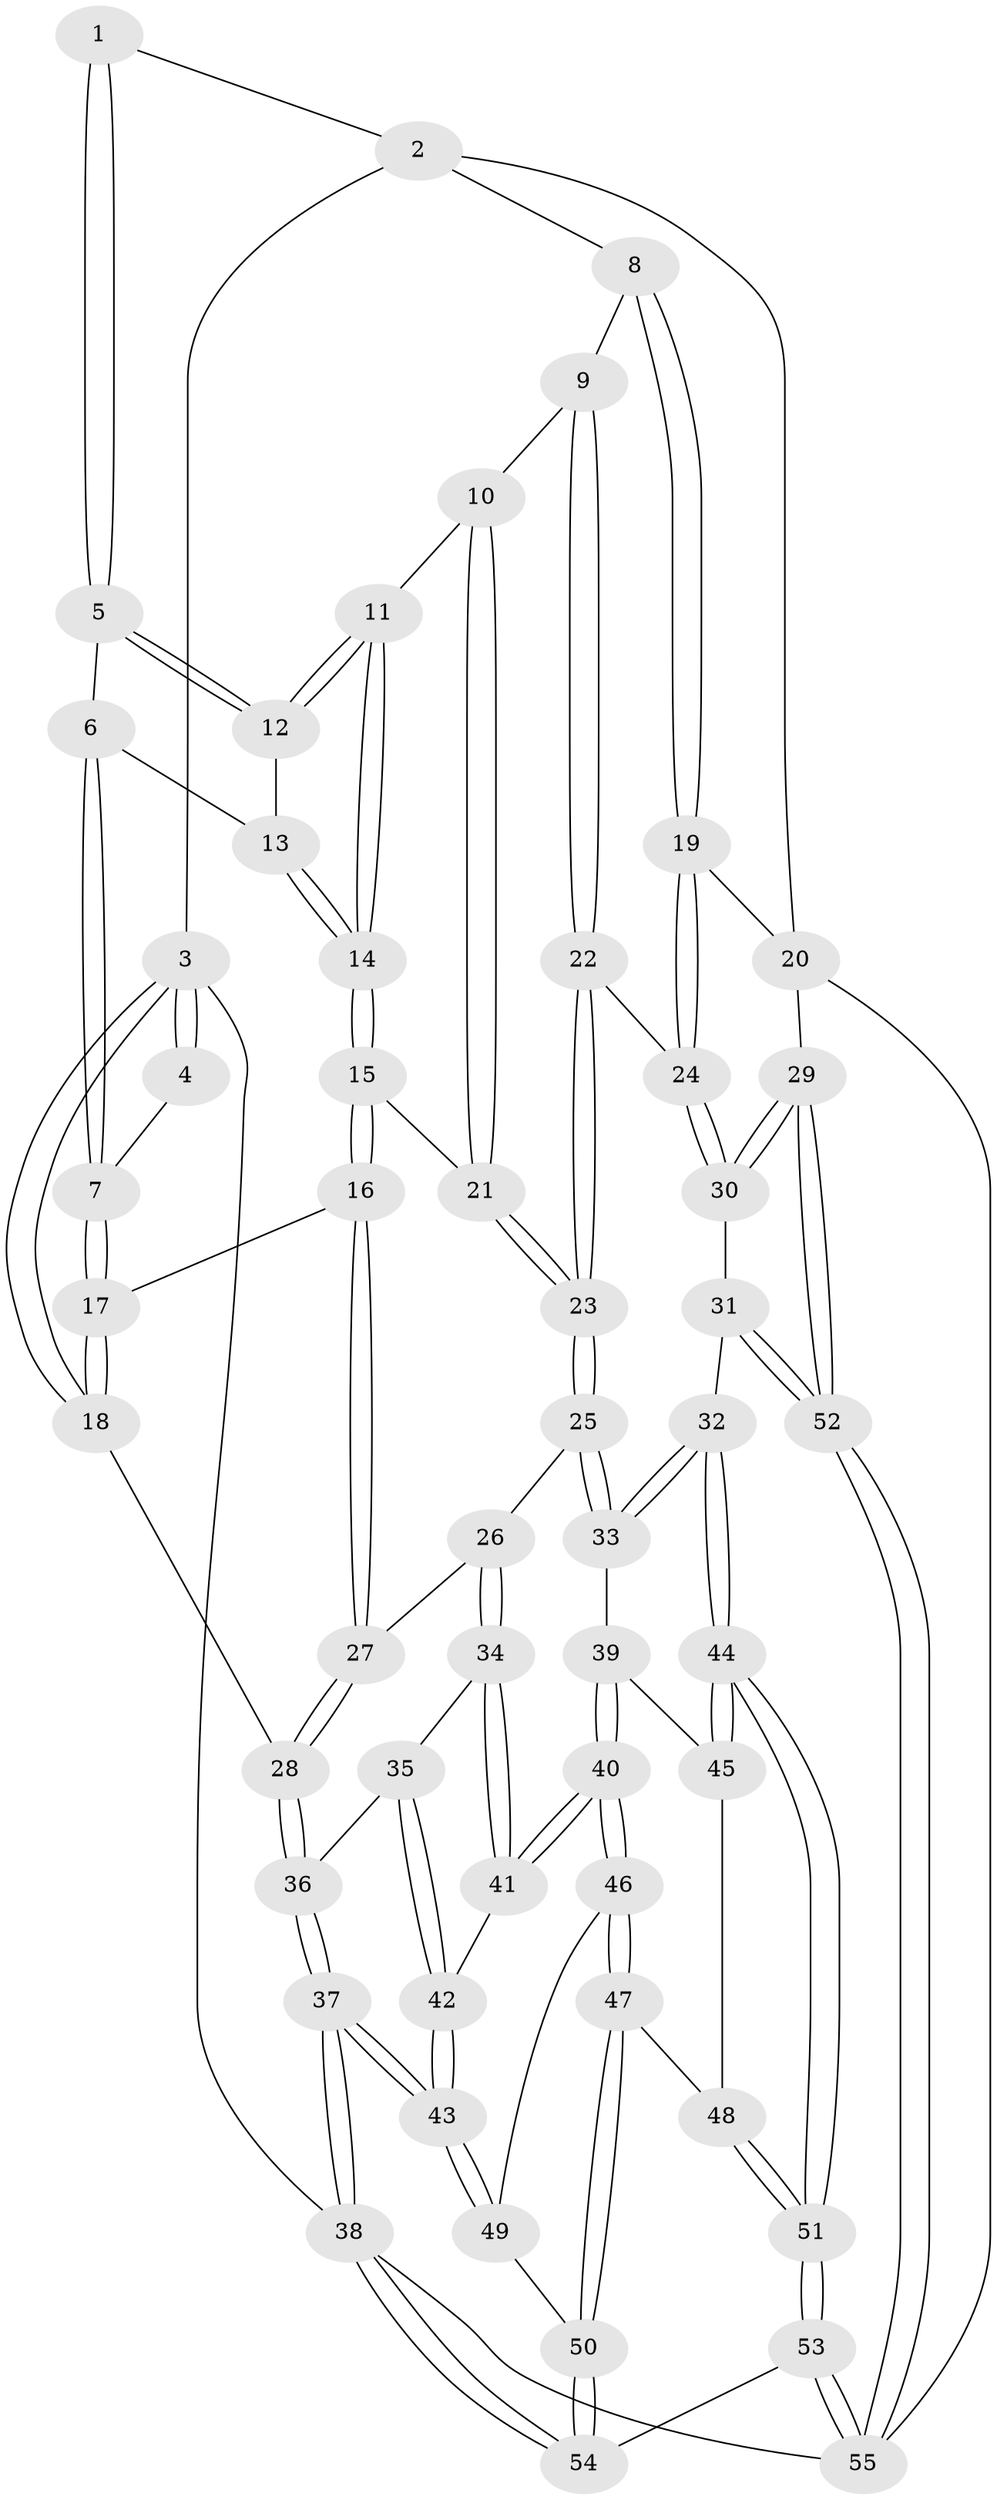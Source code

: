 // coarse degree distribution, {5: 0.20689655172413793, 4: 0.5862068965517241, 3: 0.13793103448275862, 6: 0.06896551724137931}
// Generated by graph-tools (version 1.1) at 2025/52/02/27/25 19:52:36]
// undirected, 55 vertices, 134 edges
graph export_dot {
graph [start="1"]
  node [color=gray90,style=filled];
  1 [pos="+0.493352838896873+0.0033530395755660895"];
  2 [pos="+0.6505147982286932+0"];
  3 [pos="+0+0"];
  4 [pos="+0.08130466706388349+0"];
  5 [pos="+0.45369225634676885+0.09805263337520281"];
  6 [pos="+0.1361284463586595+0.18944538310332262"];
  7 [pos="+0.12859825015577725+0.1848930322486803"];
  8 [pos="+0.7208839620943005+0.15580418488188275"];
  9 [pos="+0.6330978522939039+0.38074469335455996"];
  10 [pos="+0.581258850161538+0.3699669020494045"];
  11 [pos="+0.40502439471942164+0.25599422626715623"];
  12 [pos="+0.4421022282962795+0.13376909495906739"];
  13 [pos="+0.1501208930004886+0.2008674196154836"];
  14 [pos="+0.3176996235615951+0.34694686396206315"];
  15 [pos="+0.29479701862084334+0.43900446816223127"];
  16 [pos="+0.2941442987688835+0.4397296144902813"];
  17 [pos="+0.031510769378556895+0.285143308678127"];
  18 [pos="+0+0.42628949428736373"];
  19 [pos="+1+0.42354114552440963"];
  20 [pos="+1+0.42392126535971114"];
  21 [pos="+0.438870718551978+0.4803143568685048"];
  22 [pos="+0.7049776836846967+0.5285432282639081"];
  23 [pos="+0.5852582571647968+0.5933076705331662"];
  24 [pos="+0.7654305514009285+0.5418664462541682"];
  25 [pos="+0.5237153130979788+0.6973986623246039"];
  26 [pos="+0.28493305564230326+0.6340639317222037"];
  27 [pos="+0.26499027712455286+0.48597919765922204"];
  28 [pos="+0+0.5108343569989208"];
  29 [pos="+1+0.8214989532444826"];
  30 [pos="+0.7927091988044368+0.7584790664611398"];
  31 [pos="+0.720648792282689+0.8539839153114226"];
  32 [pos="+0.6649363775797948+0.8907777570467811"];
  33 [pos="+0.5237598339375242+0.6976839951192693"];
  34 [pos="+0.2306392144869953+0.7354081256717225"];
  35 [pos="+0.04779582302464465+0.6868005095364698"];
  36 [pos="+0+0.5299547649670311"];
  37 [pos="+0+1"];
  38 [pos="+0+1"];
  39 [pos="+0.45346087661161383+0.7870288002066655"];
  40 [pos="+0.24679245808616812+0.8013321604819972"];
  41 [pos="+0.2333932817490269+0.7703239348913614"];
  42 [pos="+0.04676093329558663+0.8531594266260693"];
  43 [pos="+0+1"];
  44 [pos="+0.623481067080387+1"];
  45 [pos="+0.44150969242310933+0.8450200004515217"];
  46 [pos="+0.25209578955412004+0.8289665449695536"];
  47 [pos="+0.3117931827499813+0.9030429161881801"];
  48 [pos="+0.3510198505604047+0.9064949402217287"];
  49 [pos="+0.16873258725103435+0.9194967048476536"];
  50 [pos="+0.2681972458396224+1"];
  51 [pos="+0.6137669391807912+1"];
  52 [pos="+1+1"];
  53 [pos="+0.6255423786893003+1"];
  54 [pos="+0.26280639522091964+1"];
  55 [pos="+1+1"];
  1 -- 2;
  1 -- 5;
  1 -- 5;
  2 -- 3;
  2 -- 8;
  2 -- 20;
  3 -- 4;
  3 -- 4;
  3 -- 18;
  3 -- 18;
  3 -- 38;
  4 -- 7;
  5 -- 6;
  5 -- 12;
  5 -- 12;
  6 -- 7;
  6 -- 7;
  6 -- 13;
  7 -- 17;
  7 -- 17;
  8 -- 9;
  8 -- 19;
  8 -- 19;
  9 -- 10;
  9 -- 22;
  9 -- 22;
  10 -- 11;
  10 -- 21;
  10 -- 21;
  11 -- 12;
  11 -- 12;
  11 -- 14;
  11 -- 14;
  12 -- 13;
  13 -- 14;
  13 -- 14;
  14 -- 15;
  14 -- 15;
  15 -- 16;
  15 -- 16;
  15 -- 21;
  16 -- 17;
  16 -- 27;
  16 -- 27;
  17 -- 18;
  17 -- 18;
  18 -- 28;
  19 -- 20;
  19 -- 24;
  19 -- 24;
  20 -- 29;
  20 -- 55;
  21 -- 23;
  21 -- 23;
  22 -- 23;
  22 -- 23;
  22 -- 24;
  23 -- 25;
  23 -- 25;
  24 -- 30;
  24 -- 30;
  25 -- 26;
  25 -- 33;
  25 -- 33;
  26 -- 27;
  26 -- 34;
  26 -- 34;
  27 -- 28;
  27 -- 28;
  28 -- 36;
  28 -- 36;
  29 -- 30;
  29 -- 30;
  29 -- 52;
  29 -- 52;
  30 -- 31;
  31 -- 32;
  31 -- 52;
  31 -- 52;
  32 -- 33;
  32 -- 33;
  32 -- 44;
  32 -- 44;
  33 -- 39;
  34 -- 35;
  34 -- 41;
  34 -- 41;
  35 -- 36;
  35 -- 42;
  35 -- 42;
  36 -- 37;
  36 -- 37;
  37 -- 38;
  37 -- 38;
  37 -- 43;
  37 -- 43;
  38 -- 54;
  38 -- 54;
  38 -- 55;
  39 -- 40;
  39 -- 40;
  39 -- 45;
  40 -- 41;
  40 -- 41;
  40 -- 46;
  40 -- 46;
  41 -- 42;
  42 -- 43;
  42 -- 43;
  43 -- 49;
  43 -- 49;
  44 -- 45;
  44 -- 45;
  44 -- 51;
  44 -- 51;
  45 -- 48;
  46 -- 47;
  46 -- 47;
  46 -- 49;
  47 -- 48;
  47 -- 50;
  47 -- 50;
  48 -- 51;
  48 -- 51;
  49 -- 50;
  50 -- 54;
  50 -- 54;
  51 -- 53;
  51 -- 53;
  52 -- 55;
  52 -- 55;
  53 -- 54;
  53 -- 55;
  53 -- 55;
}
